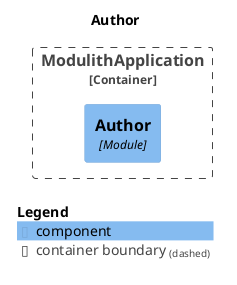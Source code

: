 @startuml
set separator none
title Author

top to bottom direction

!include <C4/C4>
!include <C4/C4_Context>
!include <C4/C4_Component>

Container_Boundary("ModulithApplication.ModulithApplication_boundary", "ModulithApplication", $tags="") {
  Component(ModulithApplication.ModulithApplication.Author, "Author", $techn="Module", $descr="", $tags="", $link="")
}


SHOW_LEGEND(true)
@enduml